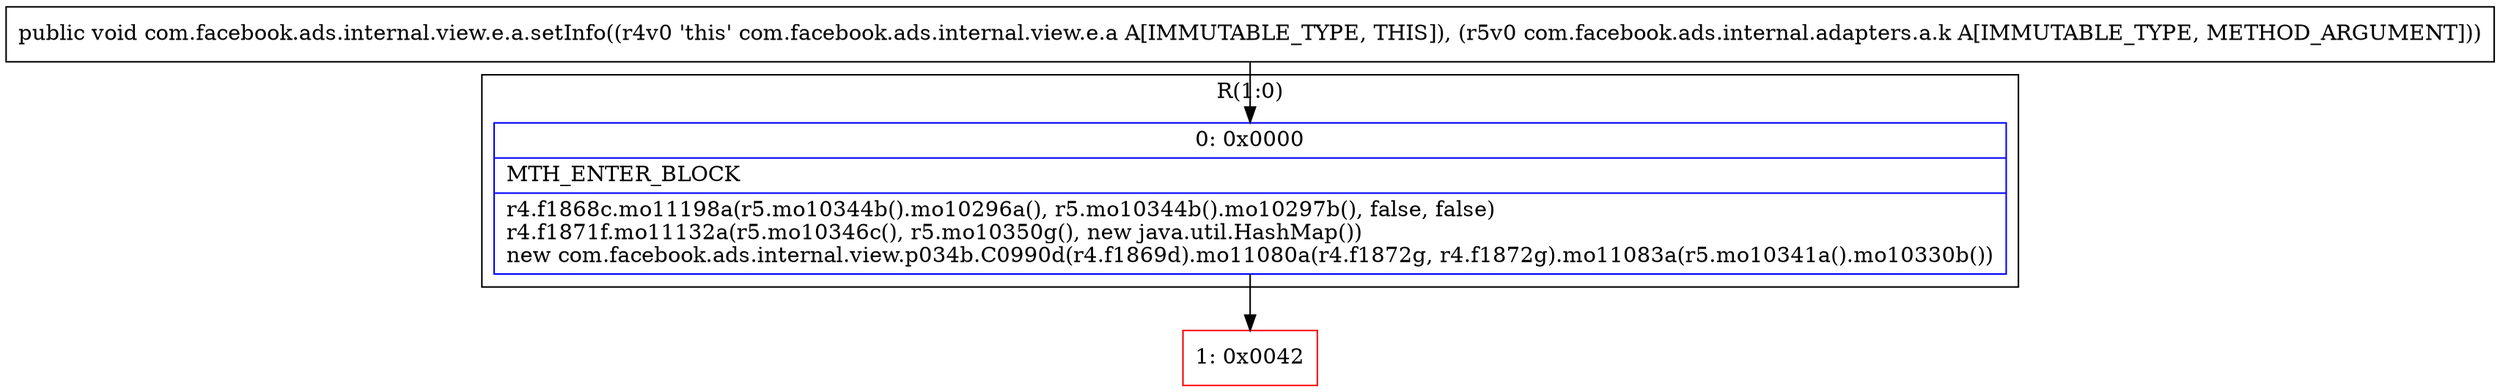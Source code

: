 digraph "CFG forcom.facebook.ads.internal.view.e.a.setInfo(Lcom\/facebook\/ads\/internal\/adapters\/a\/k;)V" {
subgraph cluster_Region_1460822914 {
label = "R(1:0)";
node [shape=record,color=blue];
Node_0 [shape=record,label="{0\:\ 0x0000|MTH_ENTER_BLOCK\l|r4.f1868c.mo11198a(r5.mo10344b().mo10296a(), r5.mo10344b().mo10297b(), false, false)\lr4.f1871f.mo11132a(r5.mo10346c(), r5.mo10350g(), new java.util.HashMap())\lnew com.facebook.ads.internal.view.p034b.C0990d(r4.f1869d).mo11080a(r4.f1872g, r4.f1872g).mo11083a(r5.mo10341a().mo10330b())\l}"];
}
Node_1 [shape=record,color=red,label="{1\:\ 0x0042}"];
MethodNode[shape=record,label="{public void com.facebook.ads.internal.view.e.a.setInfo((r4v0 'this' com.facebook.ads.internal.view.e.a A[IMMUTABLE_TYPE, THIS]), (r5v0 com.facebook.ads.internal.adapters.a.k A[IMMUTABLE_TYPE, METHOD_ARGUMENT])) }"];
MethodNode -> Node_0;
Node_0 -> Node_1;
}

